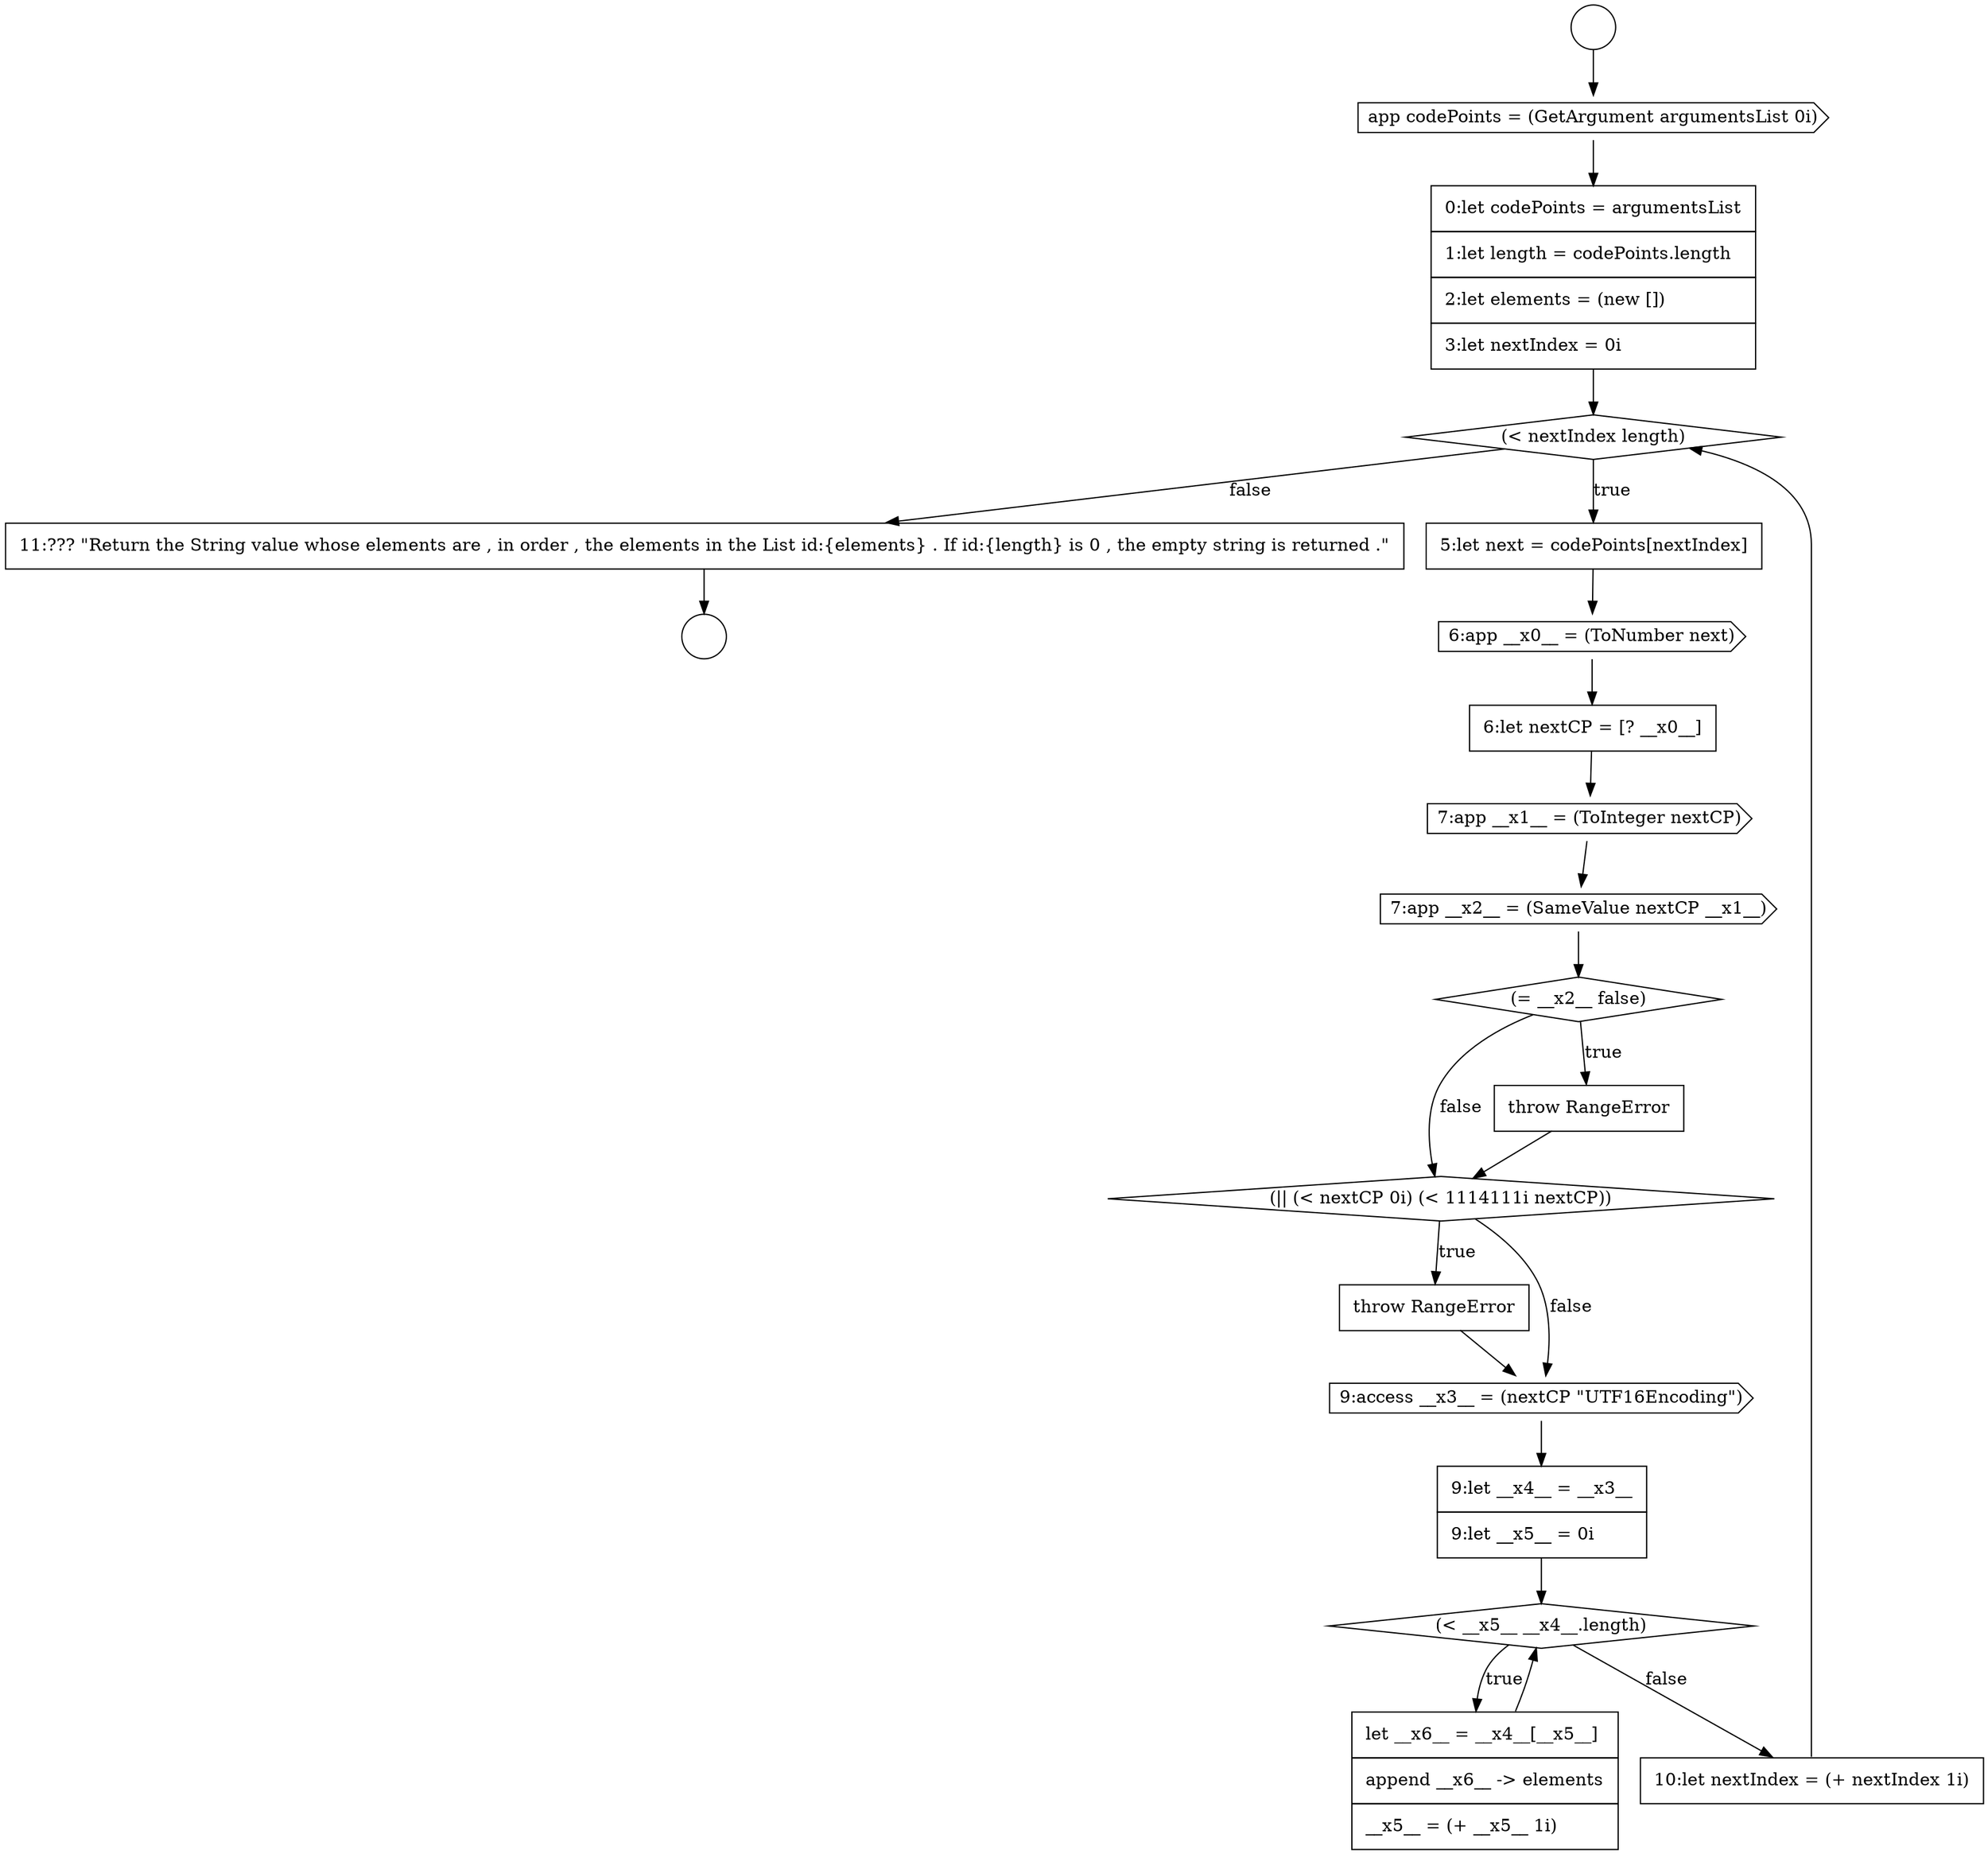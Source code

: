 digraph {
  node12462 [shape=none, margin=0, label=<<font color="black">
    <table border="0" cellborder="1" cellspacing="0" cellpadding="10">
      <tr><td align="left">11:??? &quot;Return the String value whose elements are , in order , the elements in the List id:{elements} . If id:{length} is 0 , the empty string is returned .&quot;</td></tr>
    </table>
  </font>> color="black" fillcolor="white" style=filled]
  node12458 [shape=none, margin=0, label=<<font color="black">
    <table border="0" cellborder="1" cellspacing="0" cellpadding="10">
      <tr><td align="left">9:let __x4__ = __x3__</td></tr>
      <tr><td align="left">9:let __x5__ = 0i</td></tr>
    </table>
  </font>> color="black" fillcolor="white" style=filled]
  node12447 [shape=diamond, label=<<font color="black">(&lt; nextIndex length)</font>> color="black" fillcolor="white" style=filled]
  node12443 [shape=circle label=" " color="black" fillcolor="white" style=filled]
  node12453 [shape=diamond, label=<<font color="black">(= __x2__ false)</font>> color="black" fillcolor="white" style=filled]
  node12451 [shape=cds, label=<<font color="black">7:app __x1__ = (ToInteger nextCP)</font>> color="black" fillcolor="white" style=filled]
  node12445 [shape=cds, label=<<font color="black">app codePoints = (GetArgument argumentsList 0i)</font>> color="black" fillcolor="white" style=filled]
  node12460 [shape=none, margin=0, label=<<font color="black">
    <table border="0" cellborder="1" cellspacing="0" cellpadding="10">
      <tr><td align="left">let __x6__ = __x4__[__x5__]</td></tr>
      <tr><td align="left">append __x6__ -&gt; elements</td></tr>
      <tr><td align="left">__x5__ = (+ __x5__ 1i)</td></tr>
    </table>
  </font>> color="black" fillcolor="white" style=filled]
  node12455 [shape=diamond, label=<<font color="black">(|| (&lt; nextCP 0i) (&lt; 1114111i nextCP))</font>> color="black" fillcolor="white" style=filled]
  node12452 [shape=cds, label=<<font color="black">7:app __x2__ = (SameValue nextCP __x1__)</font>> color="black" fillcolor="white" style=filled]
  node12448 [shape=none, margin=0, label=<<font color="black">
    <table border="0" cellborder="1" cellspacing="0" cellpadding="10">
      <tr><td align="left">5:let next = codePoints[nextIndex]</td></tr>
    </table>
  </font>> color="black" fillcolor="white" style=filled]
  node12456 [shape=none, margin=0, label=<<font color="black">
    <table border="0" cellborder="1" cellspacing="0" cellpadding="10">
      <tr><td align="left">throw RangeError</td></tr>
    </table>
  </font>> color="black" fillcolor="white" style=filled]
  node12457 [shape=cds, label=<<font color="black">9:access __x3__ = (nextCP &quot;UTF16Encoding&quot;)</font>> color="black" fillcolor="white" style=filled]
  node12446 [shape=none, margin=0, label=<<font color="black">
    <table border="0" cellborder="1" cellspacing="0" cellpadding="10">
      <tr><td align="left">0:let codePoints = argumentsList</td></tr>
      <tr><td align="left">1:let length = codePoints.length</td></tr>
      <tr><td align="left">2:let elements = (new [])</td></tr>
      <tr><td align="left">3:let nextIndex = 0i</td></tr>
    </table>
  </font>> color="black" fillcolor="white" style=filled]
  node12461 [shape=none, margin=0, label=<<font color="black">
    <table border="0" cellborder="1" cellspacing="0" cellpadding="10">
      <tr><td align="left">10:let nextIndex = (+ nextIndex 1i)</td></tr>
    </table>
  </font>> color="black" fillcolor="white" style=filled]
  node12450 [shape=none, margin=0, label=<<font color="black">
    <table border="0" cellborder="1" cellspacing="0" cellpadding="10">
      <tr><td align="left">6:let nextCP = [? __x0__]</td></tr>
    </table>
  </font>> color="black" fillcolor="white" style=filled]
  node12449 [shape=cds, label=<<font color="black">6:app __x0__ = (ToNumber next)</font>> color="black" fillcolor="white" style=filled]
  node12454 [shape=none, margin=0, label=<<font color="black">
    <table border="0" cellborder="1" cellspacing="0" cellpadding="10">
      <tr><td align="left">throw RangeError</td></tr>
    </table>
  </font>> color="black" fillcolor="white" style=filled]
  node12459 [shape=diamond, label=<<font color="black">(&lt; __x5__ __x4__.length)</font>> color="black" fillcolor="white" style=filled]
  node12444 [shape=circle label=" " color="black" fillcolor="white" style=filled]
  node12450 -> node12451 [ color="black"]
  node12455 -> node12456 [label=<<font color="black">true</font>> color="black"]
  node12455 -> node12457 [label=<<font color="black">false</font>> color="black"]
  node12447 -> node12448 [label=<<font color="black">true</font>> color="black"]
  node12447 -> node12462 [label=<<font color="black">false</font>> color="black"]
  node12446 -> node12447 [ color="black"]
  node12445 -> node12446 [ color="black"]
  node12448 -> node12449 [ color="black"]
  node12461 -> node12447 [ color="black"]
  node12462 -> node12444 [ color="black"]
  node12457 -> node12458 [ color="black"]
  node12449 -> node12450 [ color="black"]
  node12459 -> node12460 [label=<<font color="black">true</font>> color="black"]
  node12459 -> node12461 [label=<<font color="black">false</font>> color="black"]
  node12452 -> node12453 [ color="black"]
  node12456 -> node12457 [ color="black"]
  node12458 -> node12459 [ color="black"]
  node12453 -> node12454 [label=<<font color="black">true</font>> color="black"]
  node12453 -> node12455 [label=<<font color="black">false</font>> color="black"]
  node12451 -> node12452 [ color="black"]
  node12443 -> node12445 [ color="black"]
  node12460 -> node12459 [ color="black"]
  node12454 -> node12455 [ color="black"]
}
